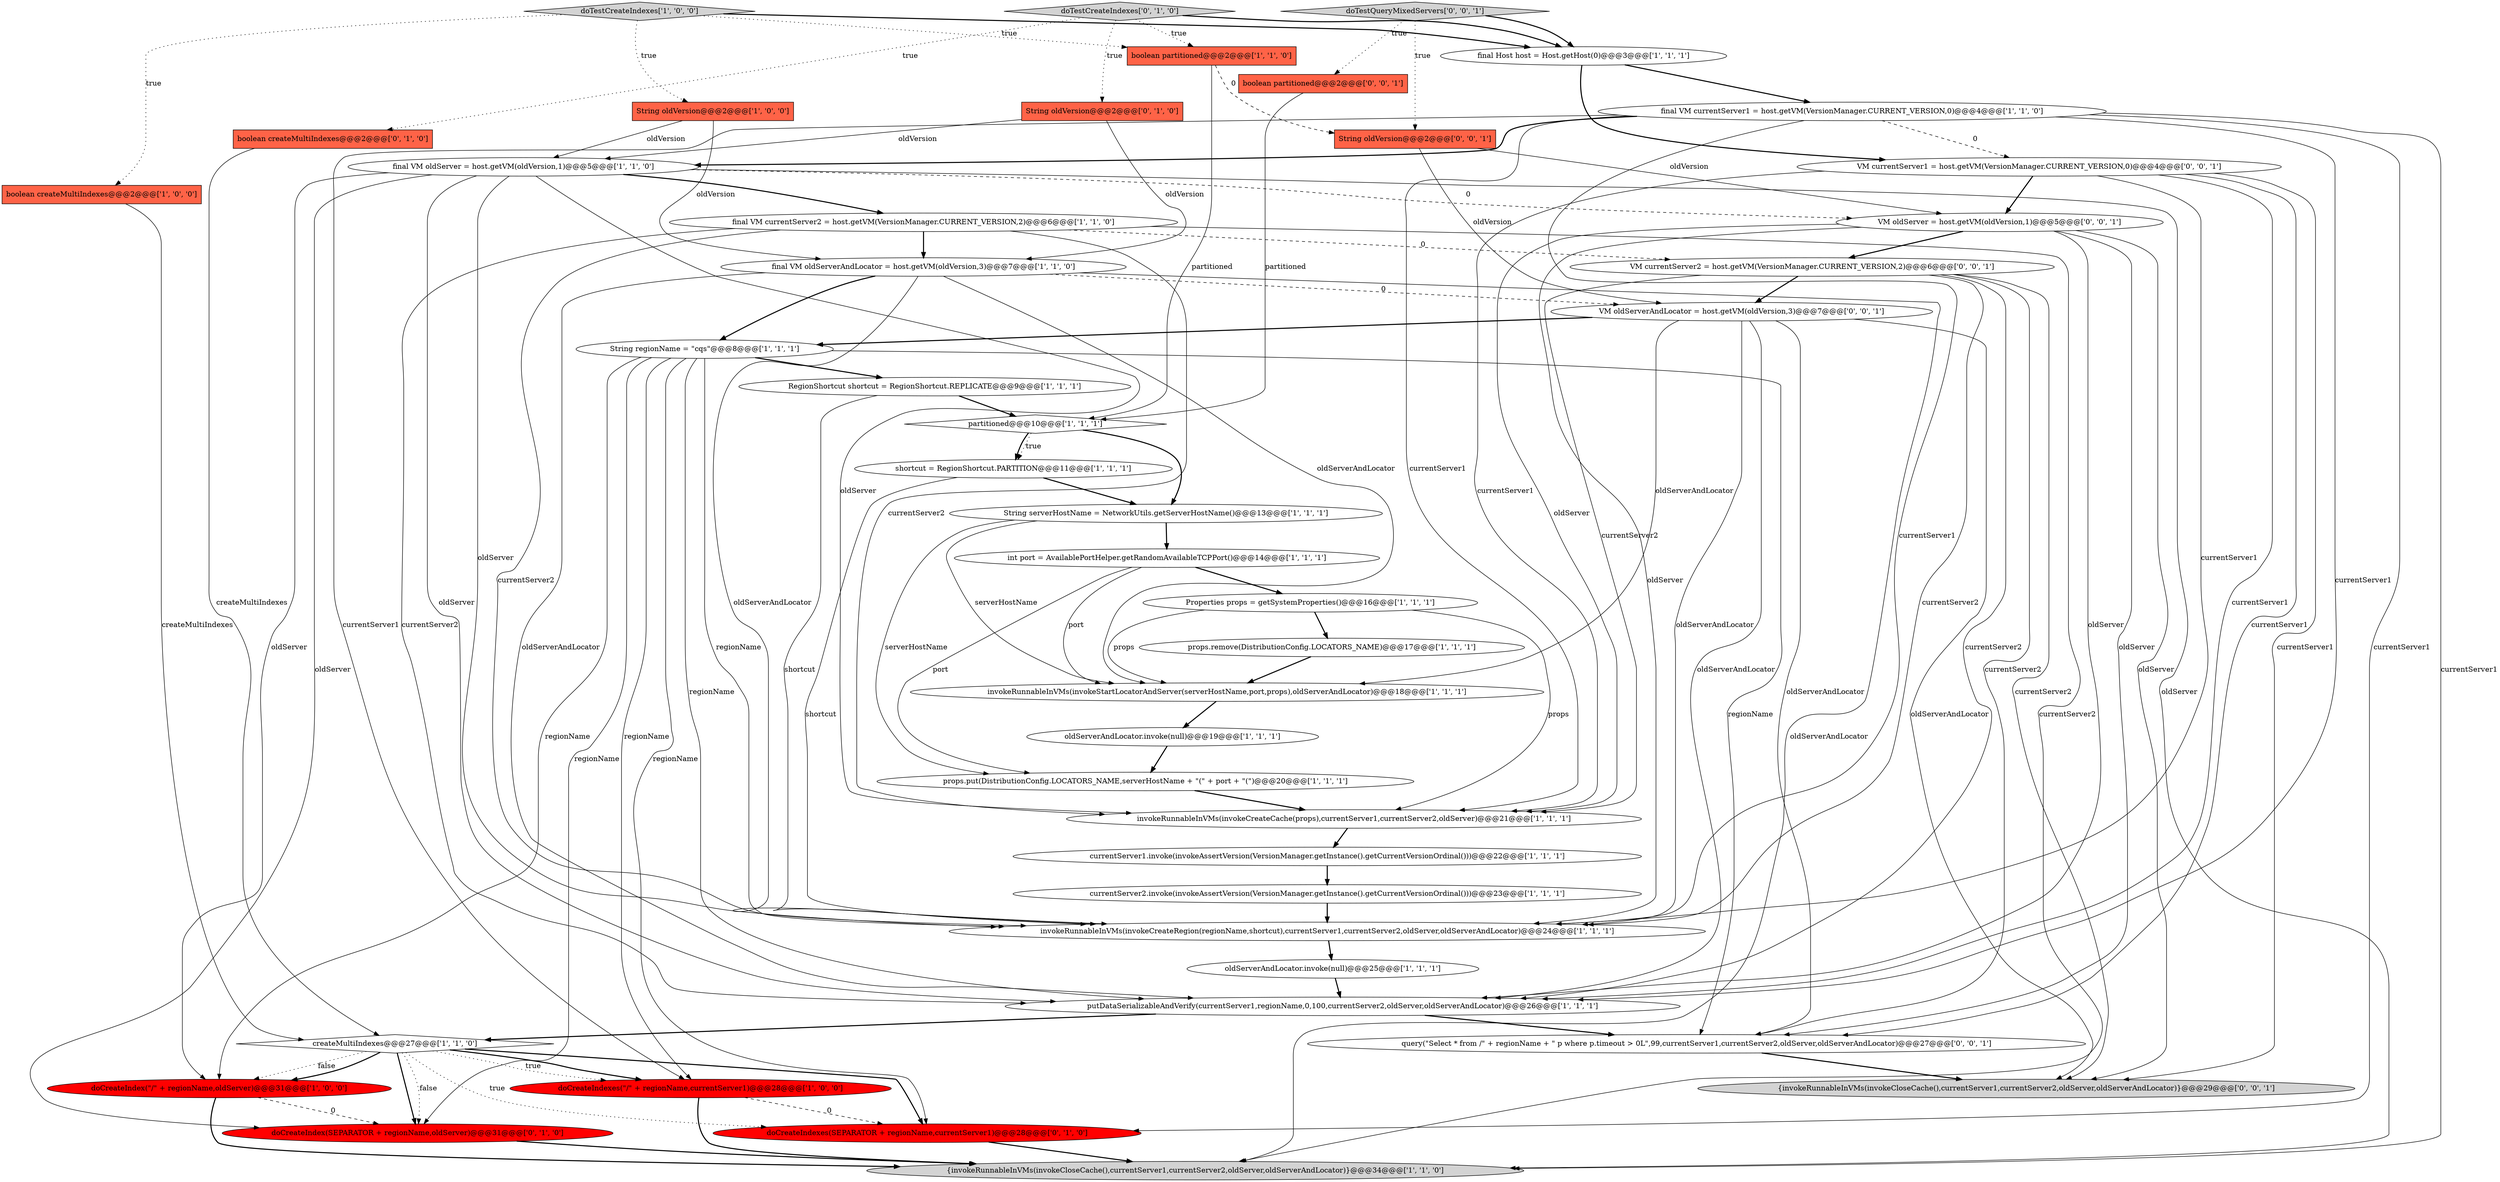 digraph {
43 [style = filled, label = "doTestQueryMixedServers['0', '0', '1']", fillcolor = lightgray, shape = diamond image = "AAA0AAABBB3BBB"];
7 [style = filled, label = "createMultiIndexes@@@27@@@['1', '1', '0']", fillcolor = white, shape = diamond image = "AAA0AAABBB1BBB"];
16 [style = filled, label = "invokeRunnableInVMs(invokeCreateCache(props),currentServer1,currentServer2,oldServer)@@@21@@@['1', '1', '1']", fillcolor = white, shape = ellipse image = "AAA0AAABBB1BBB"];
6 [style = filled, label = "putDataSerializableAndVerify(currentServer1,regionName,0,100,currentServer2,oldServer,oldServerAndLocator)@@@26@@@['1', '1', '1']", fillcolor = white, shape = ellipse image = "AAA0AAABBB1BBB"];
30 [style = filled, label = "String oldVersion@@@2@@@['0', '1', '0']", fillcolor = tomato, shape = box image = "AAA0AAABBB2BBB"];
5 [style = filled, label = "final VM oldServerAndLocator = host.getVM(oldVersion,3)@@@7@@@['1', '1', '0']", fillcolor = white, shape = ellipse image = "AAA0AAABBB1BBB"];
38 [style = filled, label = "query(\"Select * from /\" + regionName + \" p where p.timeout > 0L\",99,currentServer1,currentServer2,oldServer,oldServerAndLocator)@@@27@@@['0', '0', '1']", fillcolor = white, shape = ellipse image = "AAA0AAABBB3BBB"];
0 [style = filled, label = "oldServerAndLocator.invoke(null)@@@25@@@['1', '1', '1']", fillcolor = white, shape = ellipse image = "AAA0AAABBB1BBB"];
42 [style = filled, label = "String oldVersion@@@2@@@['0', '0', '1']", fillcolor = tomato, shape = box image = "AAA0AAABBB3BBB"];
37 [style = filled, label = "boolean partitioned@@@2@@@['0', '0', '1']", fillcolor = tomato, shape = box image = "AAA0AAABBB3BBB"];
26 [style = filled, label = "partitioned@@@10@@@['1', '1', '1']", fillcolor = white, shape = diamond image = "AAA0AAABBB1BBB"];
10 [style = filled, label = "final VM currentServer2 = host.getVM(VersionManager.CURRENT_VERSION,2)@@@6@@@['1', '1', '0']", fillcolor = white, shape = ellipse image = "AAA0AAABBB1BBB"];
15 [style = filled, label = "RegionShortcut shortcut = RegionShortcut.REPLICATE@@@9@@@['1', '1', '1']", fillcolor = white, shape = ellipse image = "AAA0AAABBB1BBB"];
29 [style = filled, label = "boolean partitioned@@@2@@@['1', '1', '0']", fillcolor = tomato, shape = box image = "AAA0AAABBB1BBB"];
4 [style = filled, label = "final VM oldServer = host.getVM(oldVersion,1)@@@5@@@['1', '1', '0']", fillcolor = white, shape = ellipse image = "AAA0AAABBB1BBB"];
32 [style = filled, label = "boolean createMultiIndexes@@@2@@@['0', '1', '0']", fillcolor = tomato, shape = box image = "AAA0AAABBB2BBB"];
3 [style = filled, label = "{invokeRunnableInVMs(invokeCloseCache(),currentServer1,currentServer2,oldServer,oldServerAndLocator)}@@@34@@@['1', '1', '0']", fillcolor = lightgray, shape = ellipse image = "AAA0AAABBB1BBB"];
23 [style = filled, label = "currentServer1.invoke(invokeAssertVersion(VersionManager.getInstance().getCurrentVersionOrdinal()))@@@22@@@['1', '1', '1']", fillcolor = white, shape = ellipse image = "AAA0AAABBB1BBB"];
39 [style = filled, label = "{invokeRunnableInVMs(invokeCloseCache(),currentServer1,currentServer2,oldServer,oldServerAndLocator)}@@@29@@@['0', '0', '1']", fillcolor = lightgray, shape = ellipse image = "AAA0AAABBB3BBB"];
36 [style = filled, label = "VM oldServerAndLocator = host.getVM(oldVersion,3)@@@7@@@['0', '0', '1']", fillcolor = white, shape = ellipse image = "AAA0AAABBB3BBB"];
41 [style = filled, label = "VM currentServer1 = host.getVM(VersionManager.CURRENT_VERSION,0)@@@4@@@['0', '0', '1']", fillcolor = white, shape = ellipse image = "AAA0AAABBB3BBB"];
11 [style = filled, label = "int port = AvailablePortHelper.getRandomAvailableTCPPort()@@@14@@@['1', '1', '1']", fillcolor = white, shape = ellipse image = "AAA0AAABBB1BBB"];
20 [style = filled, label = "props.put(DistributionConfig.LOCATORS_NAME,serverHostName + \"(\" + port + \"(\")@@@20@@@['1', '1', '1']", fillcolor = white, shape = ellipse image = "AAA0AAABBB1BBB"];
24 [style = filled, label = "String serverHostName = NetworkUtils.getServerHostName()@@@13@@@['1', '1', '1']", fillcolor = white, shape = ellipse image = "AAA0AAABBB1BBB"];
28 [style = filled, label = "oldServerAndLocator.invoke(null)@@@19@@@['1', '1', '1']", fillcolor = white, shape = ellipse image = "AAA0AAABBB1BBB"];
9 [style = filled, label = "doCreateIndexes(\"/\" + regionName,currentServer1)@@@28@@@['1', '0', '0']", fillcolor = red, shape = ellipse image = "AAA1AAABBB1BBB"];
18 [style = filled, label = "Properties props = getSystemProperties()@@@16@@@['1', '1', '1']", fillcolor = white, shape = ellipse image = "AAA0AAABBB1BBB"];
2 [style = filled, label = "String oldVersion@@@2@@@['1', '0', '0']", fillcolor = tomato, shape = box image = "AAA0AAABBB1BBB"];
25 [style = filled, label = "currentServer2.invoke(invokeAssertVersion(VersionManager.getInstance().getCurrentVersionOrdinal()))@@@23@@@['1', '1', '1']", fillcolor = white, shape = ellipse image = "AAA0AAABBB1BBB"];
27 [style = filled, label = "boolean createMultiIndexes@@@2@@@['1', '0', '0']", fillcolor = tomato, shape = box image = "AAA0AAABBB1BBB"];
13 [style = filled, label = "invokeRunnableInVMs(invokeStartLocatorAndServer(serverHostName,port,props),oldServerAndLocator)@@@18@@@['1', '1', '1']", fillcolor = white, shape = ellipse image = "AAA0AAABBB1BBB"];
31 [style = filled, label = "doCreateIndexes(SEPARATOR + regionName,currentServer1)@@@28@@@['0', '1', '0']", fillcolor = red, shape = ellipse image = "AAA1AAABBB2BBB"];
1 [style = filled, label = "doCreateIndex(\"/\" + regionName,oldServer)@@@31@@@['1', '0', '0']", fillcolor = red, shape = ellipse image = "AAA1AAABBB1BBB"];
12 [style = filled, label = "invokeRunnableInVMs(invokeCreateRegion(regionName,shortcut),currentServer1,currentServer2,oldServer,oldServerAndLocator)@@@24@@@['1', '1', '1']", fillcolor = white, shape = ellipse image = "AAA0AAABBB1BBB"];
33 [style = filled, label = "doCreateIndex(SEPARATOR + regionName,oldServer)@@@31@@@['0', '1', '0']", fillcolor = red, shape = ellipse image = "AAA1AAABBB2BBB"];
17 [style = filled, label = "props.remove(DistributionConfig.LOCATORS_NAME)@@@17@@@['1', '1', '1']", fillcolor = white, shape = ellipse image = "AAA0AAABBB1BBB"];
22 [style = filled, label = "String regionName = \"cqs\"@@@8@@@['1', '1', '1']", fillcolor = white, shape = ellipse image = "AAA0AAABBB1BBB"];
35 [style = filled, label = "VM oldServer = host.getVM(oldVersion,1)@@@5@@@['0', '0', '1']", fillcolor = white, shape = ellipse image = "AAA0AAABBB3BBB"];
40 [style = filled, label = "VM currentServer2 = host.getVM(VersionManager.CURRENT_VERSION,2)@@@6@@@['0', '0', '1']", fillcolor = white, shape = ellipse image = "AAA0AAABBB3BBB"];
8 [style = filled, label = "final VM currentServer1 = host.getVM(VersionManager.CURRENT_VERSION,0)@@@4@@@['1', '1', '0']", fillcolor = white, shape = ellipse image = "AAA0AAABBB1BBB"];
21 [style = filled, label = "final Host host = Host.getHost(0)@@@3@@@['1', '1', '1']", fillcolor = white, shape = ellipse image = "AAA0AAABBB1BBB"];
34 [style = filled, label = "doTestCreateIndexes['0', '1', '0']", fillcolor = lightgray, shape = diamond image = "AAA0AAABBB2BBB"];
14 [style = filled, label = "doTestCreateIndexes['1', '0', '0']", fillcolor = lightgray, shape = diamond image = "AAA0AAABBB1BBB"];
19 [style = filled, label = "shortcut = RegionShortcut.PARTITION@@@11@@@['1', '1', '1']", fillcolor = white, shape = ellipse image = "AAA0AAABBB1BBB"];
19->12 [style = solid, label="shortcut"];
4->3 [style = solid, label="oldServer"];
41->6 [style = solid, label="currentServer1"];
22->15 [style = bold, label=""];
36->12 [style = solid, label="oldServerAndLocator"];
28->20 [style = bold, label=""];
37->26 [style = solid, label="partitioned"];
21->8 [style = bold, label=""];
34->29 [style = dotted, label="true"];
26->19 [style = dotted, label="true"];
7->31 [style = bold, label=""];
10->3 [style = solid, label="currentServer2"];
38->39 [style = bold, label=""];
11->13 [style = solid, label="port"];
36->13 [style = solid, label="oldServerAndLocator"];
19->24 [style = bold, label=""];
36->6 [style = solid, label="oldServerAndLocator"];
7->9 [style = bold, label=""];
35->16 [style = solid, label="oldServer"];
35->39 [style = solid, label="oldServer"];
20->16 [style = bold, label=""];
24->11 [style = bold, label=""];
8->12 [style = solid, label="currentServer1"];
8->4 [style = bold, label=""];
7->1 [style = dotted, label="false"];
30->4 [style = solid, label="oldVersion"];
27->7 [style = solid, label="createMultiIndexes"];
14->2 [style = dotted, label="true"];
23->25 [style = bold, label=""];
8->6 [style = solid, label="currentServer1"];
7->1 [style = bold, label=""];
33->3 [style = bold, label=""];
8->16 [style = solid, label="currentServer1"];
40->6 [style = solid, label="currentServer2"];
21->41 [style = bold, label=""];
2->5 [style = solid, label="oldVersion"];
35->6 [style = solid, label="oldServer"];
26->24 [style = bold, label=""];
14->27 [style = dotted, label="true"];
4->16 [style = solid, label="oldServer"];
11->18 [style = bold, label=""];
2->4 [style = solid, label="oldVersion"];
7->33 [style = bold, label=""];
10->6 [style = solid, label="currentServer2"];
35->40 [style = bold, label=""];
6->38 [style = bold, label=""];
41->16 [style = solid, label="currentServer1"];
9->31 [style = dashed, label="0"];
4->6 [style = solid, label="oldServer"];
11->20 [style = solid, label="port"];
31->3 [style = bold, label=""];
6->7 [style = bold, label=""];
5->22 [style = bold, label=""];
14->21 [style = bold, label=""];
4->35 [style = dashed, label="0"];
22->33 [style = solid, label="regionName"];
1->33 [style = dashed, label="0"];
4->10 [style = bold, label=""];
41->38 [style = solid, label="currentServer1"];
1->3 [style = bold, label=""];
7->31 [style = dotted, label="true"];
8->9 [style = solid, label="currentServer1"];
16->23 [style = bold, label=""];
22->31 [style = solid, label="regionName"];
26->19 [style = bold, label=""];
10->12 [style = solid, label="currentServer2"];
29->42 [style = dashed, label="0"];
8->41 [style = dashed, label="0"];
5->6 [style = solid, label="oldServerAndLocator"];
5->3 [style = solid, label="oldServerAndLocator"];
4->33 [style = solid, label="oldServer"];
22->9 [style = solid, label="regionName"];
10->5 [style = bold, label=""];
41->12 [style = solid, label="currentServer1"];
10->40 [style = dashed, label="0"];
40->36 [style = bold, label=""];
35->38 [style = solid, label="oldServer"];
4->12 [style = solid, label="oldServer"];
36->38 [style = solid, label="oldServerAndLocator"];
9->3 [style = bold, label=""];
17->13 [style = bold, label=""];
34->30 [style = dotted, label="true"];
22->12 [style = solid, label="regionName"];
34->21 [style = bold, label=""];
5->12 [style = solid, label="oldServerAndLocator"];
41->35 [style = bold, label=""];
34->32 [style = dotted, label="true"];
43->21 [style = bold, label=""];
10->16 [style = solid, label="currentServer2"];
15->12 [style = solid, label="shortcut"];
29->26 [style = solid, label="partitioned"];
32->7 [style = solid, label="createMultiIndexes"];
30->5 [style = solid, label="oldVersion"];
0->6 [style = bold, label=""];
42->35 [style = solid, label="oldVersion"];
24->20 [style = solid, label="serverHostName"];
36->22 [style = bold, label=""];
40->39 [style = solid, label="currentServer2"];
18->17 [style = bold, label=""];
36->39 [style = solid, label="oldServerAndLocator"];
7->9 [style = dotted, label="true"];
43->42 [style = dotted, label="true"];
5->36 [style = dashed, label="0"];
22->38 [style = solid, label="regionName"];
12->0 [style = bold, label=""];
42->36 [style = solid, label="oldVersion"];
22->6 [style = solid, label="regionName"];
15->26 [style = bold, label=""];
40->16 [style = solid, label="currentServer2"];
22->1 [style = solid, label="regionName"];
40->38 [style = solid, label="currentServer2"];
43->37 [style = dotted, label="true"];
25->12 [style = bold, label=""];
24->13 [style = solid, label="serverHostName"];
7->33 [style = dotted, label="false"];
14->29 [style = dotted, label="true"];
8->3 [style = solid, label="currentServer1"];
40->12 [style = solid, label="currentServer2"];
4->1 [style = solid, label="oldServer"];
35->12 [style = solid, label="oldServer"];
8->31 [style = solid, label="currentServer1"];
18->16 [style = solid, label="props"];
5->13 [style = solid, label="oldServerAndLocator"];
41->39 [style = solid, label="currentServer1"];
13->28 [style = bold, label=""];
18->13 [style = solid, label="props"];
}
